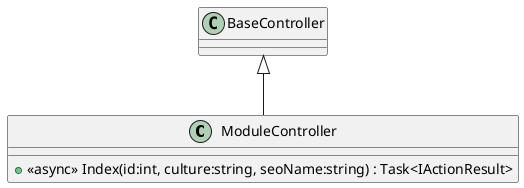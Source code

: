 @startuml
class ModuleController {
    + <<async>> Index(id:int, culture:string, seoName:string) : Task<IActionResult>
}
BaseController <|-- ModuleController
@enduml
